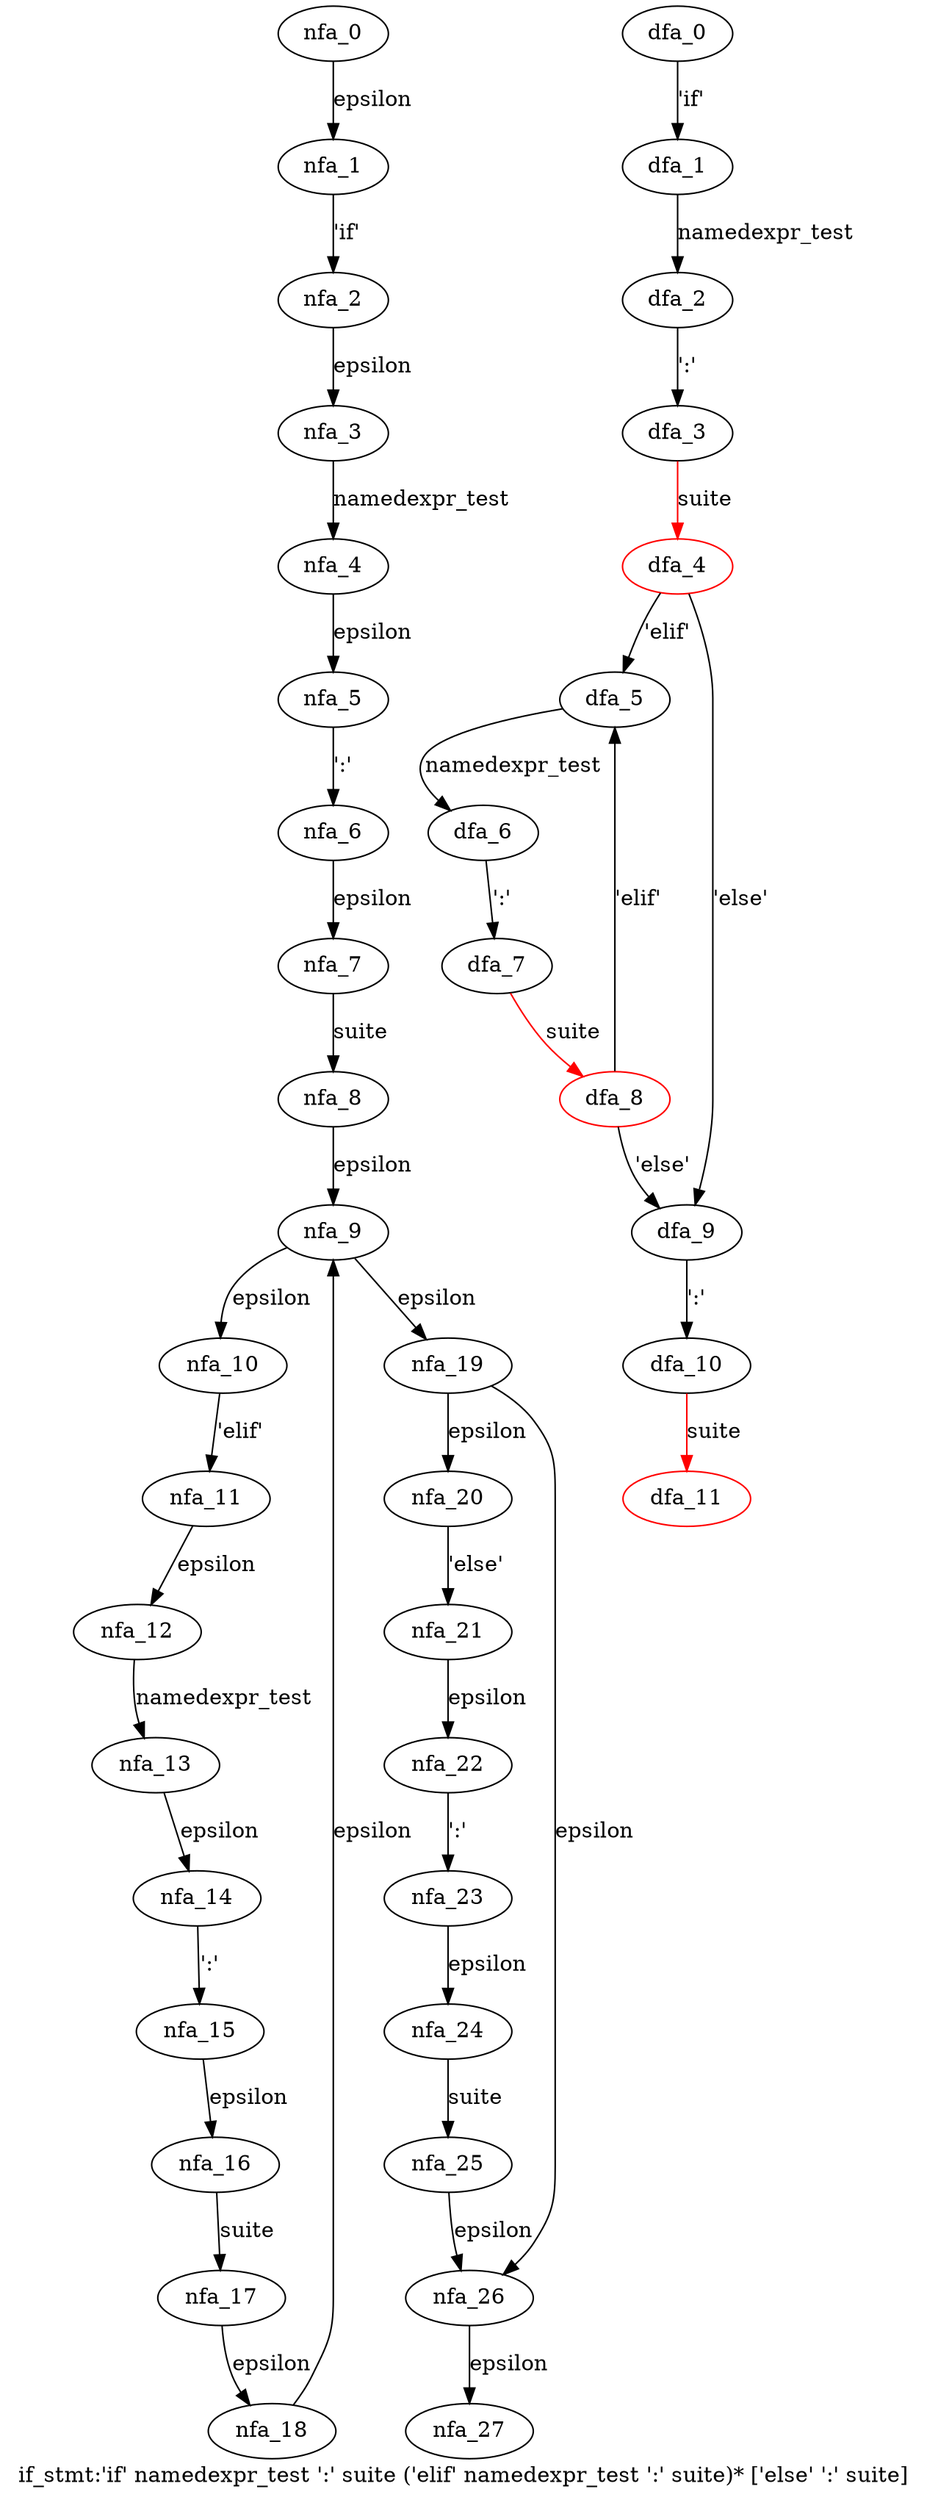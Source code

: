 digraph if_stmt {
 graph[label="if_stmt:'if' namedexpr_test ':' suite ('elif' namedexpr_test ':' suite)* ['else' ':' suite]"]
 subgraph if_stmt_nfa {
  nfa_0->nfa_1[label="epsilon"]
  nfa_1->nfa_2[label="'if'"]
  nfa_2->nfa_3[label="epsilon"]
  nfa_3->nfa_4[label="namedexpr_test"]
  nfa_4->nfa_5[label="epsilon"]
  nfa_5->nfa_6[label="':'"]
  nfa_6->nfa_7[label="epsilon"]
  nfa_7->nfa_8[label="suite"]
  nfa_8->nfa_9[label="epsilon"]
  nfa_9->nfa_10[label="epsilon"]
  nfa_10->nfa_11[label="'elif'"]
  nfa_11->nfa_12[label="epsilon"]
  nfa_12->nfa_13[label="namedexpr_test"]
  nfa_13->nfa_14[label="epsilon"]
  nfa_14->nfa_15[label="':'"]
  nfa_15->nfa_16[label="epsilon"]
  nfa_16->nfa_17[label="suite"]
  nfa_17->nfa_18[label="epsilon"]
  nfa_18->nfa_9[label="epsilon"]
  nfa_9->nfa_19[label="epsilon"]
  nfa_19->nfa_20[label="epsilon"]
  nfa_20->nfa_21[label="'else'"]
  nfa_21->nfa_22[label="epsilon"]
  nfa_22->nfa_23[label="':'"]
  nfa_23->nfa_24[label="epsilon"]
  nfa_24->nfa_25[label="suite"]
  nfa_25->nfa_26[label="epsilon"]
  nfa_26->nfa_27[label="epsilon"]
  nfa_19->nfa_26[label="epsilon"]
  }
 subgraph if_stmt_dfa {
  dfa_0->dfa_1[label="'if'"]
  dfa_1->dfa_2[label="namedexpr_test"]
  dfa_2->dfa_3[label="':'"]
  dfa_3->dfa_4[label="suite",color=red]
  dfa_4->dfa_5[label="'elif'"]
  dfa_5->dfa_6[label="namedexpr_test"]
  dfa_6->dfa_7[label="':'"]
  dfa_7->dfa_8[label="suite",color=red]
  dfa_8->dfa_9[label="'else'"]
  dfa_9->dfa_10[label="':'"]
  dfa_10->dfa_11[label="suite",color=red]
  dfa_8->dfa_5[label="'elif'"]
  dfa_4->dfa_9[label="'else'"]
  dfa_8[color=red]
  dfa_11[color=red]
  dfa_4[color=red]
  }
}
